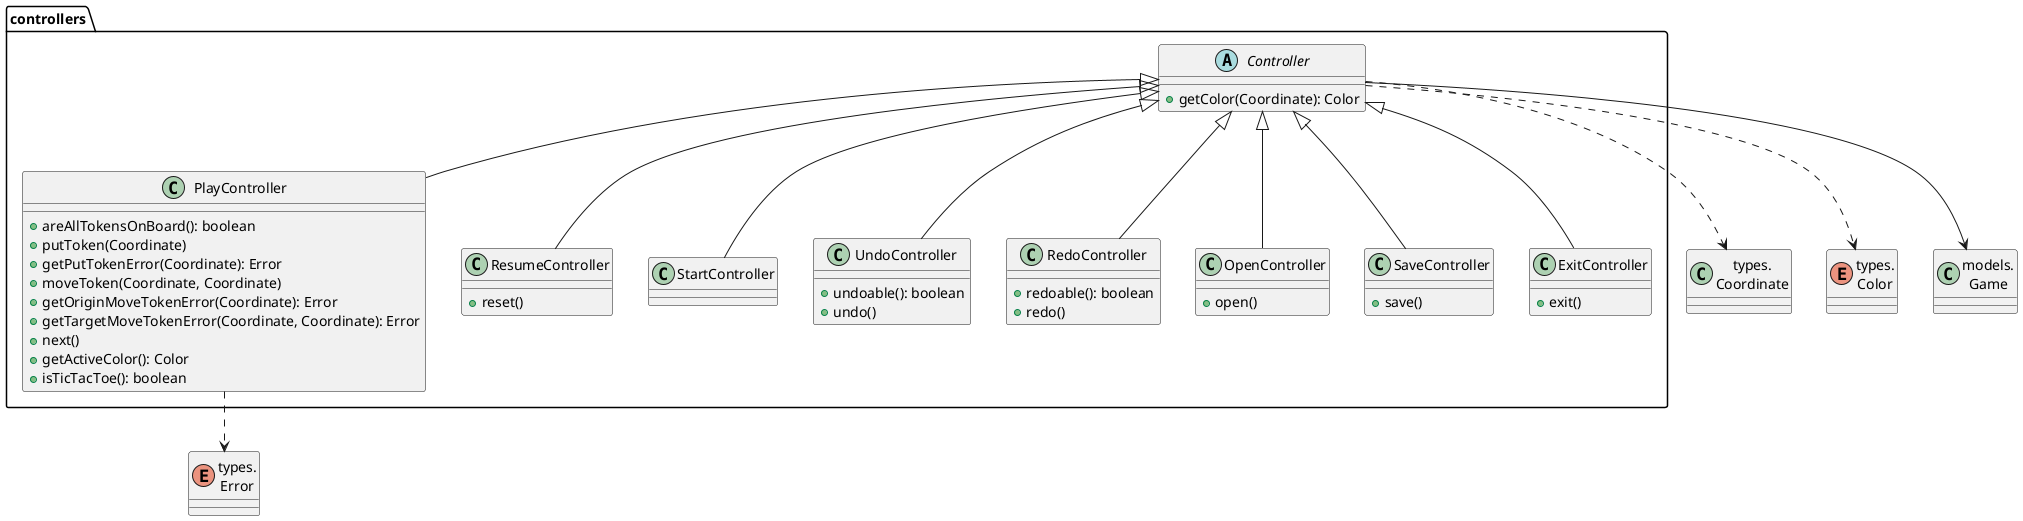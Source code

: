 @startuml packageControllers
class Coordinate as "types.\nCoordinate"
enum Color as "types.\nColor"
enum Error as "types.\nError"
class Game as "models.\nGame"

abstract class  controllers.Controller{
    + getColor(Coordinate): Color
}

class  controllers.PlayController{
    +areAllTokensOnBoard(): boolean
    +putToken(Coordinate)
    +getPutTokenError(Coordinate): Error
    +moveToken(Coordinate, Coordinate)
    +getOriginMoveTokenError(Coordinate): Error
    +getTargetMoveTokenError(Coordinate, Coordinate): Error
    +next()
    +getActiveColor(): Color
    +isTicTacToe(): boolean
}

class  controllers.ResumeController{
    +reset()
}

class  controllers.StartController{

}

class  controllers.UndoController{
    +undoable(): boolean
    +undo()
}

class  controllers.RedoController{
    +redoable(): boolean
    +redo()
}

class  controllers.OpenController{
    +open()
}

class  controllers.SaveController{
    +save()
}

class  controllers.ExitController{
    +exit()
}


controllers.Controller <|-- controllers.StartController
controllers.Controller <|-- controllers.PlayController
controllers.Controller <|-- controllers.ResumeController
controllers.Controller <|-- controllers.UndoController
controllers.Controller <|-- controllers.RedoController
controllers.Controller <|-- controllers.OpenController
controllers.Controller <|-- controllers.SaveController
controllers.Controller <|-- controllers.ExitController


controllers.Controller .down.> Coordinate
controllers.Controller --> Game
controllers.Controller ..> Color
controllers.PlayController .down.> Error
@enduml